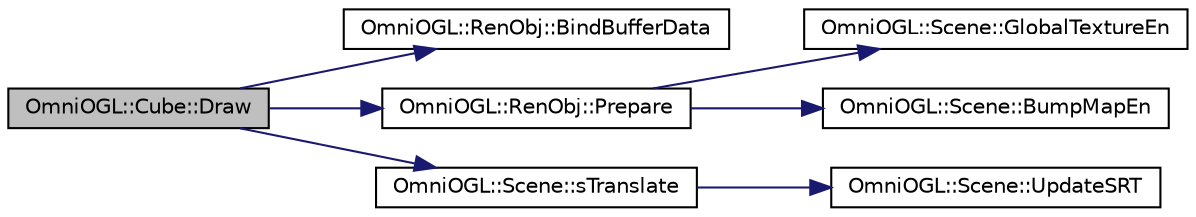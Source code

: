 digraph "OmniOGL::Cube::Draw"
{
  edge [fontname="Helvetica",fontsize="10",labelfontname="Helvetica",labelfontsize="10"];
  node [fontname="Helvetica",fontsize="10",shape=record];
  rankdir="LR";
  Node1 [label="OmniOGL::Cube::Draw",height=0.2,width=0.4,color="black", fillcolor="grey75", style="filled" fontcolor="black"];
  Node1 -> Node2 [color="midnightblue",fontsize="10",style="solid",fontname="Helvetica"];
  Node2 [label="OmniOGL::RenObj::BindBufferData",height=0.2,width=0.4,color="black", fillcolor="white", style="filled",URL="$class_omni_o_g_l_1_1_ren_obj.html#a5daafdc8cb6e1e06a4379366fb3223a1"];
  Node1 -> Node3 [color="midnightblue",fontsize="10",style="solid",fontname="Helvetica"];
  Node3 [label="OmniOGL::RenObj::Prepare",height=0.2,width=0.4,color="black", fillcolor="white", style="filled",URL="$class_omni_o_g_l_1_1_ren_obj.html#a348f3ea600b31b488ee67ee7080b8327"];
  Node3 -> Node4 [color="midnightblue",fontsize="10",style="solid",fontname="Helvetica"];
  Node4 [label="OmniOGL::Scene::GlobalTextureEn",height=0.2,width=0.4,color="black", fillcolor="white", style="filled",URL="$class_omni_o_g_l_1_1_scene.html#a0d76d3bd0b63be254c1b808e58c91aba"];
  Node3 -> Node5 [color="midnightblue",fontsize="10",style="solid",fontname="Helvetica"];
  Node5 [label="OmniOGL::Scene::BumpMapEn",height=0.2,width=0.4,color="black", fillcolor="white", style="filled",URL="$class_omni_o_g_l_1_1_scene.html#ad5369cbf93989073466f9b03d8dd8233"];
  Node1 -> Node6 [color="midnightblue",fontsize="10",style="solid",fontname="Helvetica"];
  Node6 [label="OmniOGL::Scene::sTranslate",height=0.2,width=0.4,color="black", fillcolor="white", style="filled",URL="$class_omni_o_g_l_1_1_scene.html#a9e1a45ae2421bb6356c253dfbd5994eb"];
  Node6 -> Node7 [color="midnightblue",fontsize="10",style="solid",fontname="Helvetica"];
  Node7 [label="OmniOGL::Scene::UpdateSRT",height=0.2,width=0.4,color="black", fillcolor="white", style="filled",URL="$class_omni_o_g_l_1_1_scene.html#aa79c60ef0fe86ee0903c3c1e1525d2a5"];
}
